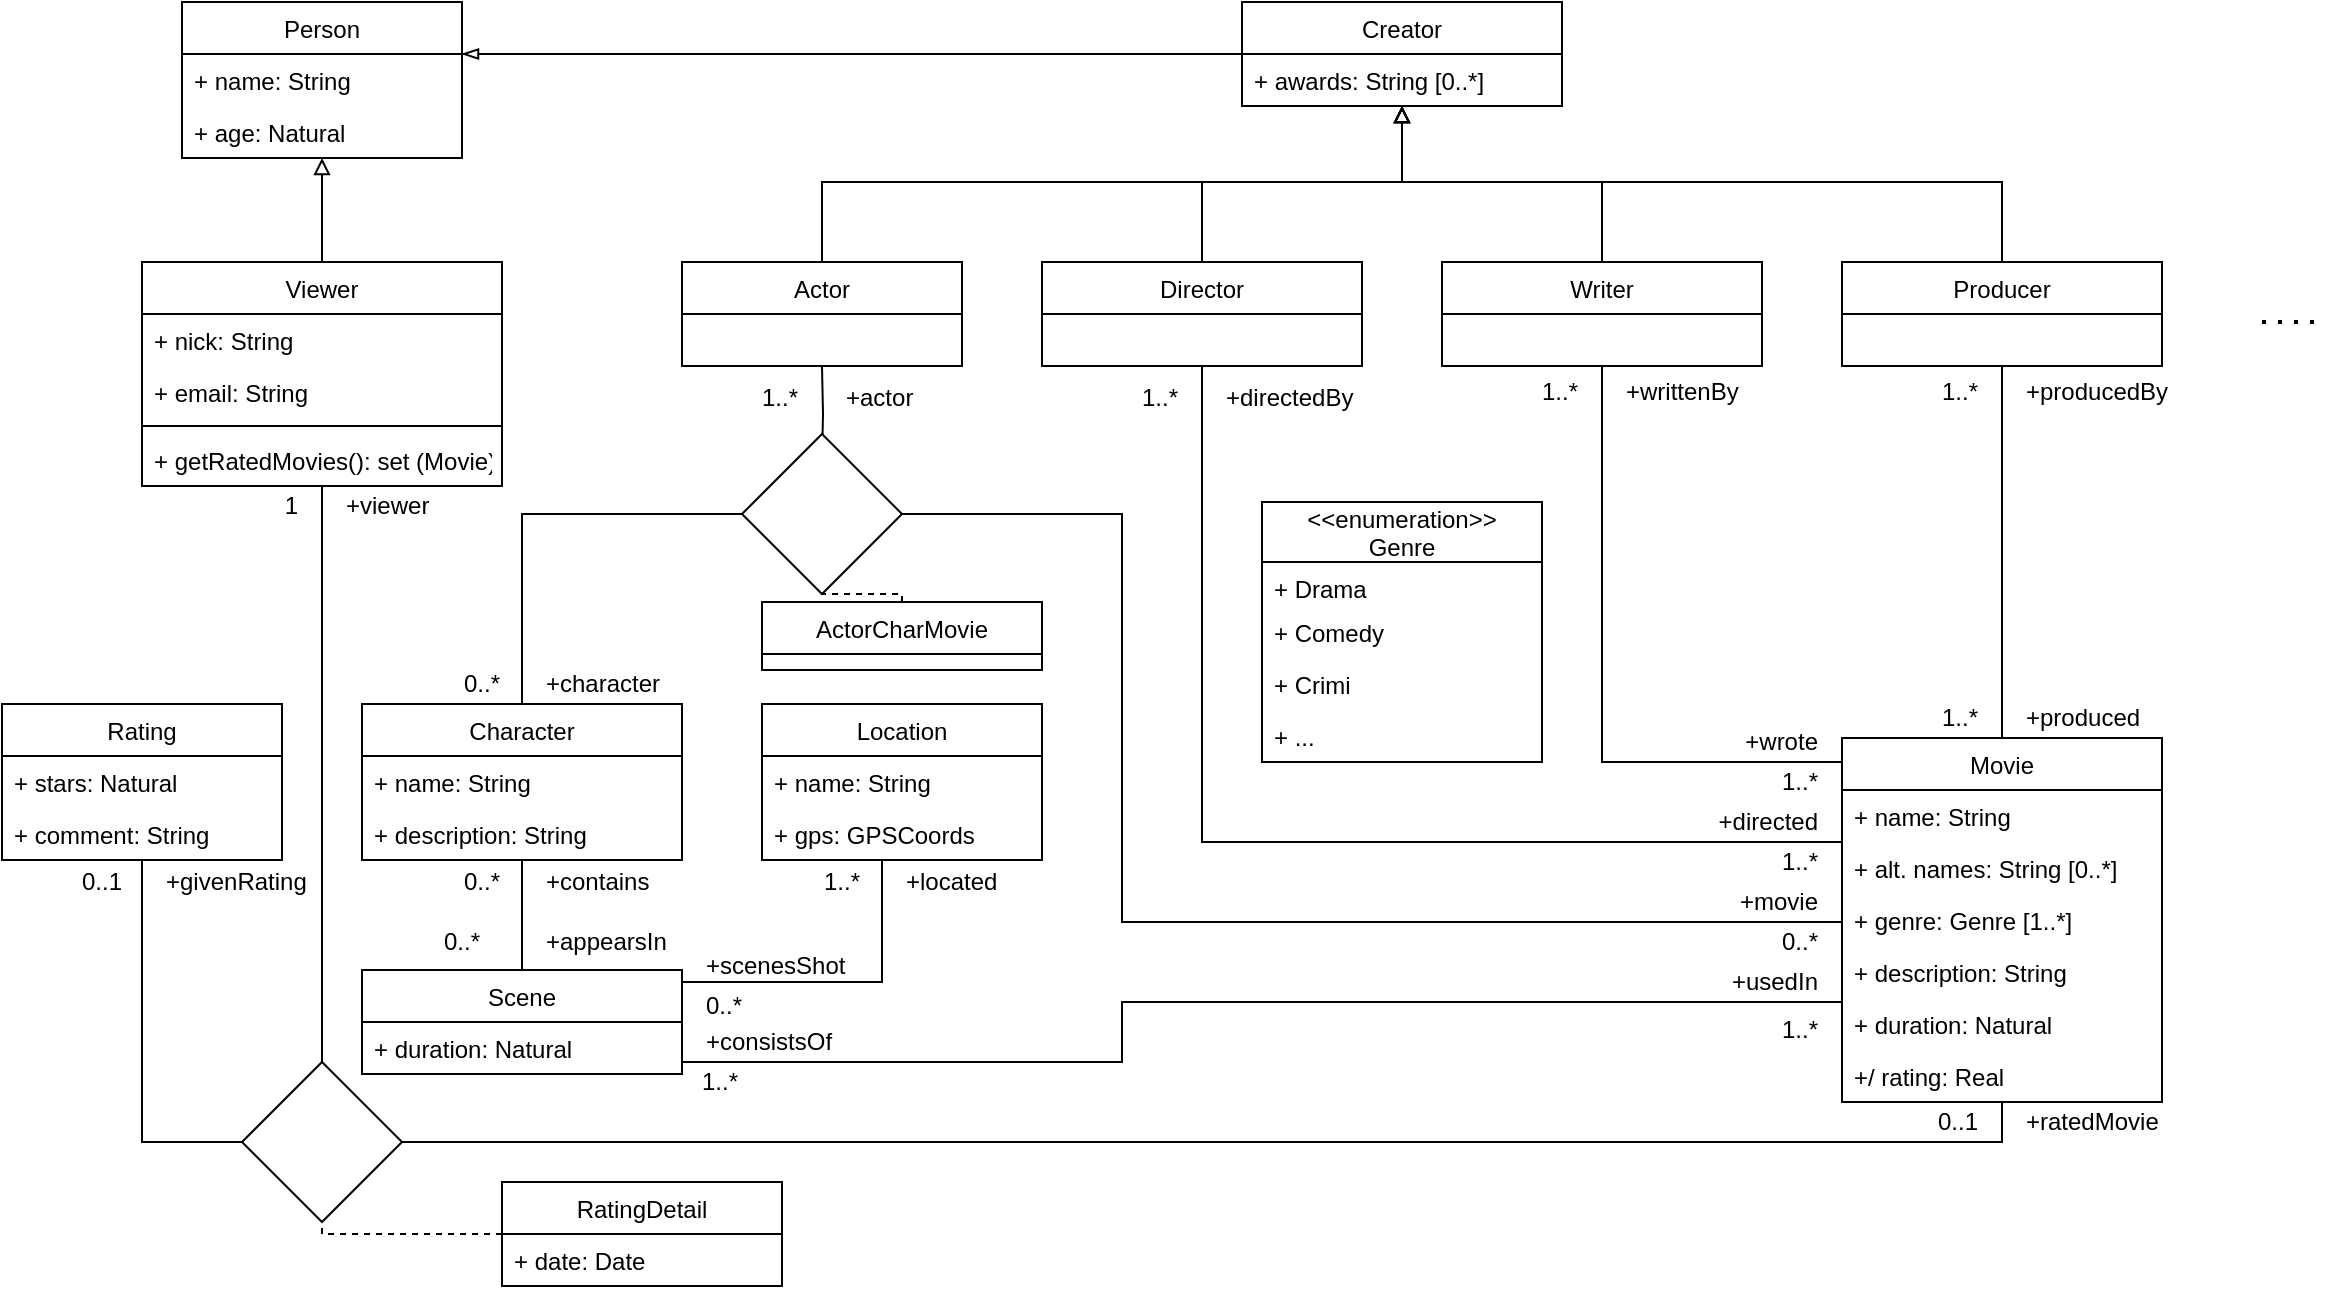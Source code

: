 <mxfile version="14.2.9" type="github">
  <diagram id="forrZlVinkErVvuftjlr" name="Page-1">
    <mxGraphModel dx="839" dy="800" grid="1" gridSize="10" guides="1" tooltips="1" connect="1" arrows="1" fold="1" page="0" pageScale="1" pageWidth="827" pageHeight="1169" math="0" shadow="0">
      <root>
        <mxCell id="0" />
        <mxCell id="1" parent="0" />
        <mxCell id="CUd4ERSumYVvFVeNrKB1-47" style="edgeStyle=orthogonalEdgeStyle;rounded=0;orthogonalLoop=1;jettySize=auto;html=1;endArrow=none;endFill=0;" parent="1" source="CUd4ERSumYVvFVeNrKB1-1" target="CUd4ERSumYVvFVeNrKB1-11" edge="1">
          <mxGeometry relative="1" as="geometry">
            <Array as="points">
              <mxPoint x="400" y="530" />
            </Array>
          </mxGeometry>
        </mxCell>
        <mxCell id="4eRHRDHzLOQZOBP3z0tU-2" style="edgeStyle=orthogonalEdgeStyle;rounded=0;orthogonalLoop=1;jettySize=auto;html=1;endArrow=none;endFill=0;" parent="1" source="CUd4ERSumYVvFVeNrKB1-1" target="CUd4ERSumYVvFVeNrKB1-24" edge="1">
          <mxGeometry relative="1" as="geometry" />
        </mxCell>
        <mxCell id="CUd4ERSumYVvFVeNrKB1-1" value="Movie" style="swimlane;fontStyle=0;childLayout=stackLayout;horizontal=1;startSize=26;fillColor=none;horizontalStack=0;resizeParent=1;resizeParentMax=0;resizeLast=0;collapsible=1;marginBottom=0;" parent="1" vertex="1">
          <mxGeometry x="720" y="478" width="160" height="182" as="geometry">
            <mxRectangle x="150" y="250" width="90" height="26" as="alternateBounds" />
          </mxGeometry>
        </mxCell>
        <mxCell id="CUd4ERSumYVvFVeNrKB1-2" value="+ name: String&#xa;" style="text;strokeColor=none;fillColor=none;align=left;verticalAlign=top;spacingLeft=4;spacingRight=4;overflow=hidden;rotatable=0;points=[[0,0.5],[1,0.5]];portConstraint=eastwest;" parent="CUd4ERSumYVvFVeNrKB1-1" vertex="1">
          <mxGeometry y="26" width="160" height="26" as="geometry" />
        </mxCell>
        <mxCell id="CUd4ERSumYVvFVeNrKB1-3" value="+ alt. names: String [0..*]" style="text;strokeColor=none;fillColor=none;align=left;verticalAlign=top;spacingLeft=4;spacingRight=4;overflow=hidden;rotatable=0;points=[[0,0.5],[1,0.5]];portConstraint=eastwest;" parent="CUd4ERSumYVvFVeNrKB1-1" vertex="1">
          <mxGeometry y="52" width="160" height="26" as="geometry" />
        </mxCell>
        <mxCell id="CUd4ERSumYVvFVeNrKB1-4" value="+ genre: Genre [1..*]" style="text;strokeColor=none;fillColor=none;align=left;verticalAlign=top;spacingLeft=4;spacingRight=4;overflow=hidden;rotatable=0;points=[[0,0.5],[1,0.5]];portConstraint=eastwest;" parent="CUd4ERSumYVvFVeNrKB1-1" vertex="1">
          <mxGeometry y="78" width="160" height="26" as="geometry" />
        </mxCell>
        <mxCell id="CUd4ERSumYVvFVeNrKB1-100" value="+ description: String" style="text;strokeColor=none;fillColor=none;align=left;verticalAlign=top;spacingLeft=4;spacingRight=4;overflow=hidden;rotatable=0;points=[[0,0.5],[1,0.5]];portConstraint=eastwest;" parent="CUd4ERSumYVvFVeNrKB1-1" vertex="1">
          <mxGeometry y="104" width="160" height="26" as="geometry" />
        </mxCell>
        <mxCell id="CUd4ERSumYVvFVeNrKB1-5" value="+ duration: Natural" style="text;strokeColor=none;fillColor=none;align=left;verticalAlign=top;spacingLeft=4;spacingRight=4;overflow=hidden;rotatable=0;points=[[0,0.5],[1,0.5]];portConstraint=eastwest;" parent="CUd4ERSumYVvFVeNrKB1-1" vertex="1">
          <mxGeometry y="130" width="160" height="26" as="geometry" />
        </mxCell>
        <mxCell id="yAoLsV8fK3IbsWBR9zx0-10" value="+/ rating: Real" style="text;strokeColor=none;fillColor=none;align=left;verticalAlign=top;spacingLeft=4;spacingRight=4;overflow=hidden;rotatable=0;points=[[0,0.5],[1,0.5]];portConstraint=eastwest;" vertex="1" parent="CUd4ERSumYVvFVeNrKB1-1">
          <mxGeometry y="156" width="160" height="26" as="geometry" />
        </mxCell>
        <mxCell id="4eRHRDHzLOQZOBP3z0tU-39" style="edgeStyle=orthogonalEdgeStyle;rounded=0;orthogonalLoop=1;jettySize=auto;html=1;startArrow=none;startFill=0;endArrow=blockThin;endFill=0;" parent="1" source="CUd4ERSumYVvFVeNrKB1-6" target="CUd4ERSumYVvFVeNrKB1-48" edge="1">
          <mxGeometry relative="1" as="geometry">
            <Array as="points">
              <mxPoint x="70" y="136" />
              <mxPoint x="70" y="136" />
            </Array>
          </mxGeometry>
        </mxCell>
        <mxCell id="CUd4ERSumYVvFVeNrKB1-6" value="Creator" style="swimlane;fontStyle=0;childLayout=stackLayout;horizontal=1;startSize=26;fillColor=none;horizontalStack=0;resizeParent=1;resizeParentMax=0;resizeLast=0;collapsible=1;marginBottom=0;" parent="1" vertex="1">
          <mxGeometry x="420" y="110" width="160" height="52" as="geometry" />
        </mxCell>
        <mxCell id="CUd4ERSumYVvFVeNrKB1-15" value="+ awards: String [0..*]" style="text;strokeColor=none;fillColor=none;align=left;verticalAlign=top;spacingLeft=4;spacingRight=4;overflow=hidden;rotatable=0;points=[[0,0.5],[1,0.5]];portConstraint=eastwest;" parent="CUd4ERSumYVvFVeNrKB1-6" vertex="1">
          <mxGeometry y="26" width="160" height="26" as="geometry" />
        </mxCell>
        <mxCell id="4eRHRDHzLOQZOBP3z0tU-41" style="edgeStyle=orthogonalEdgeStyle;rounded=0;orthogonalLoop=1;jettySize=auto;html=1;startArrow=none;startFill=0;endArrow=block;endFill=0;" parent="1" source="CUd4ERSumYVvFVeNrKB1-11" target="CUd4ERSumYVvFVeNrKB1-6" edge="1">
          <mxGeometry relative="1" as="geometry">
            <Array as="points">
              <mxPoint x="400" y="200" />
              <mxPoint x="500" y="200" />
            </Array>
          </mxGeometry>
        </mxCell>
        <mxCell id="CUd4ERSumYVvFVeNrKB1-11" value="Director" style="swimlane;fontStyle=0;childLayout=stackLayout;horizontal=1;startSize=26;fillColor=none;horizontalStack=0;resizeParent=1;resizeParentMax=0;resizeLast=0;collapsible=1;marginBottom=0;" parent="1" vertex="1">
          <mxGeometry x="320" y="240" width="160" height="52" as="geometry" />
        </mxCell>
        <mxCell id="CUd4ERSumYVvFVeNrKB1-54" style="edgeStyle=orthogonalEdgeStyle;rounded=0;orthogonalLoop=1;jettySize=auto;html=1;endArrow=block;endFill=0;" parent="1" source="CUd4ERSumYVvFVeNrKB1-16" target="CUd4ERSumYVvFVeNrKB1-6" edge="1">
          <mxGeometry relative="1" as="geometry">
            <Array as="points">
              <mxPoint x="210" y="200" />
              <mxPoint x="500" y="200" />
            </Array>
          </mxGeometry>
        </mxCell>
        <mxCell id="CUd4ERSumYVvFVeNrKB1-16" value="Actor" style="swimlane;fontStyle=0;childLayout=stackLayout;horizontal=1;startSize=26;fillColor=none;horizontalStack=0;resizeParent=1;resizeParentMax=0;resizeLast=0;collapsible=1;marginBottom=0;" parent="1" vertex="1">
          <mxGeometry x="140" y="240" width="140" height="52" as="geometry" />
        </mxCell>
        <mxCell id="CUd4ERSumYVvFVeNrKB1-42" style="edgeStyle=orthogonalEdgeStyle;rounded=0;orthogonalLoop=1;jettySize=auto;html=1;endArrow=block;endFill=0;" parent="1" source="CUd4ERSumYVvFVeNrKB1-20" target="CUd4ERSumYVvFVeNrKB1-6" edge="1">
          <mxGeometry relative="1" as="geometry">
            <Array as="points">
              <mxPoint x="600" y="200" />
              <mxPoint x="500" y="200" />
            </Array>
          </mxGeometry>
        </mxCell>
        <mxCell id="4eRHRDHzLOQZOBP3z0tU-3" style="edgeStyle=orthogonalEdgeStyle;rounded=0;orthogonalLoop=1;jettySize=auto;html=1;endArrow=none;endFill=0;" parent="1" source="CUd4ERSumYVvFVeNrKB1-20" target="CUd4ERSumYVvFVeNrKB1-1" edge="1">
          <mxGeometry relative="1" as="geometry">
            <Array as="points">
              <mxPoint x="600" y="490" />
            </Array>
          </mxGeometry>
        </mxCell>
        <mxCell id="CUd4ERSumYVvFVeNrKB1-20" value="Writer" style="swimlane;fontStyle=0;childLayout=stackLayout;horizontal=1;startSize=26;fillColor=none;horizontalStack=0;resizeParent=1;resizeParentMax=0;resizeLast=0;collapsible=1;marginBottom=0;" parent="1" vertex="1">
          <mxGeometry x="520" y="240" width="160" height="52" as="geometry" />
        </mxCell>
        <mxCell id="CUd4ERSumYVvFVeNrKB1-55" style="edgeStyle=orthogonalEdgeStyle;rounded=0;orthogonalLoop=1;jettySize=auto;html=1;endArrow=block;endFill=0;" parent="1" source="CUd4ERSumYVvFVeNrKB1-24" target="CUd4ERSumYVvFVeNrKB1-6" edge="1">
          <mxGeometry relative="1" as="geometry">
            <Array as="points">
              <mxPoint x="800" y="200" />
              <mxPoint x="500" y="200" />
            </Array>
          </mxGeometry>
        </mxCell>
        <mxCell id="CUd4ERSumYVvFVeNrKB1-24" value="Producer" style="swimlane;fontStyle=0;childLayout=stackLayout;horizontal=1;startSize=26;fillColor=none;horizontalStack=0;resizeParent=1;resizeParentMax=0;resizeLast=0;collapsible=1;marginBottom=0;" parent="1" vertex="1">
          <mxGeometry x="720" y="240" width="160" height="52" as="geometry" />
        </mxCell>
        <mxCell id="CUd4ERSumYVvFVeNrKB1-28" value="" style="endArrow=none;dashed=1;html=1;dashPattern=1 3;strokeWidth=2;" parent="1" edge="1">
          <mxGeometry width="50" height="50" relative="1" as="geometry">
            <mxPoint x="930" y="270" as="sourcePoint" />
            <mxPoint x="960" y="270" as="targetPoint" />
          </mxGeometry>
        </mxCell>
        <mxCell id="4eRHRDHzLOQZOBP3z0tU-4" style="edgeStyle=orthogonalEdgeStyle;rounded=0;orthogonalLoop=1;jettySize=auto;html=1;entryX=0;entryY=0.5;entryDx=0;entryDy=0;endArrow=none;endFill=0;" parent="1" source="CUd4ERSumYVvFVeNrKB1-31" target="4eRHRDHzLOQZOBP3z0tU-49" edge="1">
          <mxGeometry relative="1" as="geometry">
            <mxPoint x="180" y="380.04" as="targetPoint" />
            <Array as="points">
              <mxPoint x="60" y="366" />
            </Array>
          </mxGeometry>
        </mxCell>
        <mxCell id="CUd4ERSumYVvFVeNrKB1-31" value="Character" style="swimlane;fontStyle=0;childLayout=stackLayout;horizontal=1;startSize=26;fillColor=none;horizontalStack=0;resizeParent=1;resizeParentMax=0;resizeLast=0;collapsible=1;marginBottom=0;" parent="1" vertex="1">
          <mxGeometry x="-20" y="461" width="160" height="78" as="geometry" />
        </mxCell>
        <mxCell id="CUd4ERSumYVvFVeNrKB1-32" value="+ name: String" style="text;strokeColor=none;fillColor=none;align=left;verticalAlign=top;spacingLeft=4;spacingRight=4;overflow=hidden;rotatable=0;points=[[0,0.5],[1,0.5]];portConstraint=eastwest;" parent="CUd4ERSumYVvFVeNrKB1-31" vertex="1">
          <mxGeometry y="26" width="160" height="26" as="geometry" />
        </mxCell>
        <mxCell id="CUd4ERSumYVvFVeNrKB1-33" value="+ description: String" style="text;strokeColor=none;fillColor=none;align=left;verticalAlign=top;spacingLeft=4;spacingRight=4;overflow=hidden;rotatable=0;points=[[0,0.5],[1,0.5]];portConstraint=eastwest;" parent="CUd4ERSumYVvFVeNrKB1-31" vertex="1">
          <mxGeometry y="52" width="160" height="26" as="geometry" />
        </mxCell>
        <mxCell id="CUd4ERSumYVvFVeNrKB1-36" style="edgeStyle=orthogonalEdgeStyle;rounded=0;orthogonalLoop=1;jettySize=auto;html=1;endArrow=none;endFill=0;exitX=1;exitY=0.5;exitDx=0;exitDy=0;" parent="1" source="4eRHRDHzLOQZOBP3z0tU-49" target="CUd4ERSumYVvFVeNrKB1-1" edge="1">
          <mxGeometry relative="1" as="geometry">
            <mxPoint x="240.12" y="380" as="sourcePoint" />
            <mxPoint x="620" y="630" as="targetPoint" />
            <Array as="points">
              <mxPoint x="360" y="366" />
              <mxPoint x="360" y="570" />
            </Array>
          </mxGeometry>
        </mxCell>
        <mxCell id="CUd4ERSumYVvFVeNrKB1-37" style="edgeStyle=orthogonalEdgeStyle;rounded=0;orthogonalLoop=1;jettySize=auto;html=1;entryX=0.5;entryY=1;entryDx=0;entryDy=0;endArrow=none;endFill=0;" parent="1" target="CUd4ERSumYVvFVeNrKB1-16" edge="1">
          <mxGeometry relative="1" as="geometry">
            <mxPoint x="210" y="340" as="sourcePoint" />
          </mxGeometry>
        </mxCell>
        <mxCell id="CUd4ERSumYVvFVeNrKB1-48" value="Person" style="swimlane;fontStyle=0;childLayout=stackLayout;horizontal=1;startSize=26;fillColor=none;horizontalStack=0;resizeParent=1;resizeParentMax=0;resizeLast=0;collapsible=1;marginBottom=0;" parent="1" vertex="1">
          <mxGeometry x="-110" y="110" width="140" height="78" as="geometry" />
        </mxCell>
        <mxCell id="CUd4ERSumYVvFVeNrKB1-49" value="+ name: String" style="text;strokeColor=none;fillColor=none;align=left;verticalAlign=top;spacingLeft=4;spacingRight=4;overflow=hidden;rotatable=0;points=[[0,0.5],[1,0.5]];portConstraint=eastwest;" parent="CUd4ERSumYVvFVeNrKB1-48" vertex="1">
          <mxGeometry y="26" width="140" height="26" as="geometry" />
        </mxCell>
        <mxCell id="CUd4ERSumYVvFVeNrKB1-50" value="+ age: Natural" style="text;strokeColor=none;fillColor=none;align=left;verticalAlign=top;spacingLeft=4;spacingRight=4;overflow=hidden;rotatable=0;points=[[0,0.5],[1,0.5]];portConstraint=eastwest;" parent="CUd4ERSumYVvFVeNrKB1-48" vertex="1">
          <mxGeometry y="52" width="140" height="26" as="geometry" />
        </mxCell>
        <mxCell id="yAoLsV8fK3IbsWBR9zx0-8" style="edgeStyle=orthogonalEdgeStyle;rounded=0;orthogonalLoop=1;jettySize=auto;html=1;endArrow=block;endFill=0;" edge="1" parent="1" source="CUd4ERSumYVvFVeNrKB1-56" target="CUd4ERSumYVvFVeNrKB1-48">
          <mxGeometry relative="1" as="geometry" />
        </mxCell>
        <mxCell id="CUd4ERSumYVvFVeNrKB1-56" value="Viewer" style="swimlane;fontStyle=0;childLayout=stackLayout;horizontal=1;startSize=26;fillColor=none;horizontalStack=0;resizeParent=1;resizeParentMax=0;resizeLast=0;collapsible=1;marginBottom=0;" parent="1" vertex="1">
          <mxGeometry x="-130" y="240" width="180" height="112" as="geometry" />
        </mxCell>
        <mxCell id="CUd4ERSumYVvFVeNrKB1-57" value="+ nick: String" style="text;strokeColor=none;fillColor=none;align=left;verticalAlign=top;spacingLeft=4;spacingRight=4;overflow=hidden;rotatable=0;points=[[0,0.5],[1,0.5]];portConstraint=eastwest;" parent="CUd4ERSumYVvFVeNrKB1-56" vertex="1">
          <mxGeometry y="26" width="180" height="26" as="geometry" />
        </mxCell>
        <mxCell id="CUd4ERSumYVvFVeNrKB1-58" value="+ email: String" style="text;strokeColor=none;fillColor=none;align=left;verticalAlign=top;spacingLeft=4;spacingRight=4;overflow=hidden;rotatable=0;points=[[0,0.5],[1,0.5]];portConstraint=eastwest;" parent="CUd4ERSumYVvFVeNrKB1-56" vertex="1">
          <mxGeometry y="52" width="180" height="26" as="geometry" />
        </mxCell>
        <mxCell id="4eRHRDHzLOQZOBP3z0tU-43" value="" style="line;strokeWidth=1;fillColor=none;align=left;verticalAlign=middle;spacingTop=-1;spacingLeft=3;spacingRight=3;rotatable=0;labelPosition=right;points=[];portConstraint=eastwest;" parent="CUd4ERSumYVvFVeNrKB1-56" vertex="1">
          <mxGeometry y="78" width="180" height="8" as="geometry" />
        </mxCell>
        <mxCell id="4eRHRDHzLOQZOBP3z0tU-44" value="+ getRatedMovies(): set (Movie) " style="text;strokeColor=none;fillColor=none;align=left;verticalAlign=top;spacingLeft=4;spacingRight=4;overflow=hidden;rotatable=0;points=[[0,0.5],[1,0.5]];portConstraint=eastwest;" parent="CUd4ERSumYVvFVeNrKB1-56" vertex="1">
          <mxGeometry y="86" width="180" height="26" as="geometry" />
        </mxCell>
        <mxCell id="CUd4ERSumYVvFVeNrKB1-65" value="Rating" style="swimlane;fontStyle=0;childLayout=stackLayout;horizontal=1;startSize=26;fillColor=none;horizontalStack=0;resizeParent=1;resizeParentMax=0;resizeLast=0;collapsible=1;marginBottom=0;" parent="1" vertex="1">
          <mxGeometry x="-200" y="461" width="140" height="78" as="geometry" />
        </mxCell>
        <mxCell id="CUd4ERSumYVvFVeNrKB1-66" value="+ stars: Natural" style="text;strokeColor=none;fillColor=none;align=left;verticalAlign=top;spacingLeft=4;spacingRight=4;overflow=hidden;rotatable=0;points=[[0,0.5],[1,0.5]];portConstraint=eastwest;" parent="CUd4ERSumYVvFVeNrKB1-65" vertex="1">
          <mxGeometry y="26" width="140" height="26" as="geometry" />
        </mxCell>
        <mxCell id="CUd4ERSumYVvFVeNrKB1-67" value="+ comment: String" style="text;strokeColor=none;fillColor=none;align=left;verticalAlign=top;spacingLeft=4;spacingRight=4;overflow=hidden;rotatable=0;points=[[0,0.5],[1,0.5]];portConstraint=eastwest;" parent="CUd4ERSumYVvFVeNrKB1-65" vertex="1">
          <mxGeometry y="52" width="140" height="26" as="geometry" />
        </mxCell>
        <mxCell id="CUd4ERSumYVvFVeNrKB1-70" value="0..1" style="text;html=1;strokeColor=none;fillColor=none;align=center;verticalAlign=middle;whiteSpace=wrap;rounded=0;" parent="1" vertex="1">
          <mxGeometry x="-170" y="540" width="40" height="20" as="geometry" />
        </mxCell>
        <mxCell id="CUd4ERSumYVvFVeNrKB1-72" value="0..1" style="text;html=1;strokeColor=none;fillColor=none;align=right;verticalAlign=middle;whiteSpace=wrap;rounded=0;" parent="1" vertex="1">
          <mxGeometry x="750" y="660" width="40" height="20" as="geometry" />
        </mxCell>
        <mxCell id="CUd4ERSumYVvFVeNrKB1-73" value="1" style="text;html=1;strokeColor=none;fillColor=none;align=right;verticalAlign=middle;whiteSpace=wrap;rounded=0;" parent="1" vertex="1">
          <mxGeometry x="-90" y="352" width="40" height="20" as="geometry" />
        </mxCell>
        <mxCell id="CUd4ERSumYVvFVeNrKB1-75" value="&lt;div align=&quot;left&quot;&gt;+givenRating&lt;/div&gt;" style="text;html=1;strokeColor=none;fillColor=none;align=left;verticalAlign=middle;whiteSpace=wrap;rounded=0;" parent="1" vertex="1">
          <mxGeometry x="-120" y="540" width="40" height="20" as="geometry" />
        </mxCell>
        <mxCell id="CUd4ERSumYVvFVeNrKB1-76" value="0..*" style="text;html=1;strokeColor=none;fillColor=none;align=center;verticalAlign=middle;whiteSpace=wrap;rounded=0;" parent="1" vertex="1">
          <mxGeometry x="20" y="441" width="40" height="20" as="geometry" />
        </mxCell>
        <mxCell id="CUd4ERSumYVvFVeNrKB1-77" value="0..*" style="text;html=1;strokeColor=none;fillColor=none;align=right;verticalAlign=middle;whiteSpace=wrap;rounded=0;" parent="1" vertex="1">
          <mxGeometry x="670" y="570" width="40" height="20" as="geometry" />
        </mxCell>
        <mxCell id="CUd4ERSumYVvFVeNrKB1-78" value="1..*" style="text;html=1;strokeColor=none;fillColor=none;align=right;verticalAlign=middle;whiteSpace=wrap;rounded=0;" parent="1" vertex="1">
          <mxGeometry x="160" y="298" width="40" height="20" as="geometry" />
        </mxCell>
        <mxCell id="CUd4ERSumYVvFVeNrKB1-79" value="+actor" style="text;html=1;strokeColor=none;fillColor=none;align=left;verticalAlign=middle;whiteSpace=wrap;rounded=0;" parent="1" vertex="1">
          <mxGeometry x="220" y="298" width="40" height="20" as="geometry" />
        </mxCell>
        <mxCell id="CUd4ERSumYVvFVeNrKB1-80" value="1..*" style="text;html=1;strokeColor=none;fillColor=none;align=right;verticalAlign=middle;whiteSpace=wrap;rounded=0;" parent="1" vertex="1">
          <mxGeometry x="350" y="298" width="40" height="20" as="geometry" />
        </mxCell>
        <mxCell id="CUd4ERSumYVvFVeNrKB1-81" value="+directedBy" style="text;html=1;strokeColor=none;fillColor=none;align=left;verticalAlign=middle;whiteSpace=wrap;rounded=0;" parent="1" vertex="1">
          <mxGeometry x="410" y="298" width="40" height="20" as="geometry" />
        </mxCell>
        <mxCell id="CUd4ERSumYVvFVeNrKB1-82" value="1..*" style="text;html=1;strokeColor=none;fillColor=none;align=right;verticalAlign=middle;whiteSpace=wrap;rounded=0;" parent="1" vertex="1">
          <mxGeometry x="670" y="530" width="40" height="20" as="geometry" />
        </mxCell>
        <mxCell id="CUd4ERSumYVvFVeNrKB1-83" value="+directed" style="text;html=1;strokeColor=none;fillColor=none;align=right;verticalAlign=middle;whiteSpace=wrap;rounded=0;" parent="1" vertex="1">
          <mxGeometry x="670" y="510" width="40" height="20" as="geometry" />
        </mxCell>
        <mxCell id="CUd4ERSumYVvFVeNrKB1-84" value="1..*" style="text;html=1;strokeColor=none;fillColor=none;align=right;verticalAlign=middle;whiteSpace=wrap;rounded=0;" parent="1" vertex="1">
          <mxGeometry x="670" y="490" width="40" height="20" as="geometry" />
        </mxCell>
        <mxCell id="CUd4ERSumYVvFVeNrKB1-85" value="+produced" style="text;html=1;strokeColor=none;fillColor=none;align=left;verticalAlign=middle;whiteSpace=wrap;rounded=0;" parent="1" vertex="1">
          <mxGeometry x="810" y="458" width="40" height="20" as="geometry" />
        </mxCell>
        <mxCell id="CUd4ERSumYVvFVeNrKB1-86" value="+wrote" style="text;html=1;strokeColor=none;fillColor=none;align=right;verticalAlign=middle;whiteSpace=wrap;rounded=0;" parent="1" vertex="1">
          <mxGeometry x="670" y="470" width="40" height="20" as="geometry" />
        </mxCell>
        <mxCell id="CUd4ERSumYVvFVeNrKB1-87" value="1..*" style="text;html=1;strokeColor=none;fillColor=none;align=right;verticalAlign=middle;whiteSpace=wrap;rounded=0;" parent="1" vertex="1">
          <mxGeometry x="750" y="458" width="40" height="20" as="geometry" />
        </mxCell>
        <mxCell id="CUd4ERSumYVvFVeNrKB1-88" value="1..*" style="text;html=1;strokeColor=none;fillColor=none;align=right;verticalAlign=middle;whiteSpace=wrap;rounded=0;" parent="1" vertex="1">
          <mxGeometry x="550" y="295" width="40" height="20" as="geometry" />
        </mxCell>
        <mxCell id="CUd4ERSumYVvFVeNrKB1-89" value="&lt;div align=&quot;left&quot;&gt;+writtenBy&lt;/div&gt;" style="text;html=1;strokeColor=none;fillColor=none;align=left;verticalAlign=middle;whiteSpace=wrap;rounded=0;" parent="1" vertex="1">
          <mxGeometry x="610" y="295" width="40" height="20" as="geometry" />
        </mxCell>
        <mxCell id="CUd4ERSumYVvFVeNrKB1-90" value="1..*" style="text;html=1;strokeColor=none;fillColor=none;align=right;verticalAlign=middle;whiteSpace=wrap;rounded=0;" parent="1" vertex="1">
          <mxGeometry x="750" y="295" width="40" height="20" as="geometry" />
        </mxCell>
        <mxCell id="CUd4ERSumYVvFVeNrKB1-91" value="&lt;div align=&quot;left&quot;&gt;+producedBy&lt;/div&gt;" style="text;html=1;strokeColor=none;fillColor=none;align=left;verticalAlign=middle;whiteSpace=wrap;rounded=0;" parent="1" vertex="1">
          <mxGeometry x="810" y="295" width="40" height="20" as="geometry" />
        </mxCell>
        <mxCell id="CUd4ERSumYVvFVeNrKB1-92" value="+ratedMovie" style="text;html=1;strokeColor=none;fillColor=none;align=left;verticalAlign=middle;whiteSpace=wrap;rounded=0;" parent="1" vertex="1">
          <mxGeometry x="810" y="660" width="40" height="20" as="geometry" />
        </mxCell>
        <mxCell id="CUd4ERSumYVvFVeNrKB1-93" value="+viewer" style="text;html=1;strokeColor=none;fillColor=none;align=left;verticalAlign=middle;whiteSpace=wrap;rounded=0;" parent="1" vertex="1">
          <mxGeometry x="-30" y="352" width="40" height="20" as="geometry" />
        </mxCell>
        <mxCell id="CUd4ERSumYVvFVeNrKB1-101" style="edgeStyle=orthogonalEdgeStyle;rounded=0;orthogonalLoop=1;jettySize=auto;html=1;endArrow=none;endFill=0;strokeColor=#000000;" parent="1" source="CUd4ERSumYVvFVeNrKB1-94" target="CUd4ERSumYVvFVeNrKB1-1" edge="1">
          <mxGeometry relative="1" as="geometry">
            <Array as="points">
              <mxPoint x="800" y="680" />
            </Array>
          </mxGeometry>
        </mxCell>
        <mxCell id="CUd4ERSumYVvFVeNrKB1-102" style="edgeStyle=orthogonalEdgeStyle;rounded=0;orthogonalLoop=1;jettySize=auto;html=1;endArrow=none;endFill=0;strokeColor=#000000;" parent="1" source="CUd4ERSumYVvFVeNrKB1-94" target="CUd4ERSumYVvFVeNrKB1-65" edge="1">
          <mxGeometry relative="1" as="geometry">
            <Array as="points">
              <mxPoint x="-130" y="680" />
            </Array>
          </mxGeometry>
        </mxCell>
        <mxCell id="CUd4ERSumYVvFVeNrKB1-103" style="edgeStyle=orthogonalEdgeStyle;rounded=0;orthogonalLoop=1;jettySize=auto;html=1;endArrow=none;endFill=0;strokeColor=#000000;" parent="1" source="CUd4ERSumYVvFVeNrKB1-94" target="CUd4ERSumYVvFVeNrKB1-56" edge="1">
          <mxGeometry relative="1" as="geometry">
            <Array as="points">
              <mxPoint x="-40" y="410" />
              <mxPoint x="-40" y="410" />
            </Array>
          </mxGeometry>
        </mxCell>
        <mxCell id="CUd4ERSumYVvFVeNrKB1-94" value="" style="rhombus;whiteSpace=wrap;html=1;align=left;" parent="1" vertex="1">
          <mxGeometry x="-80" y="640" width="80" height="80" as="geometry" />
        </mxCell>
        <mxCell id="CUd4ERSumYVvFVeNrKB1-99" style="edgeStyle=orthogonalEdgeStyle;rounded=0;orthogonalLoop=1;jettySize=auto;html=1;endArrow=none;endFill=0;dashed=1;" parent="1" source="CUd4ERSumYVvFVeNrKB1-95" target="CUd4ERSumYVvFVeNrKB1-94" edge="1">
          <mxGeometry relative="1" as="geometry">
            <Array as="points">
              <mxPoint x="-40" y="726" />
            </Array>
          </mxGeometry>
        </mxCell>
        <mxCell id="CUd4ERSumYVvFVeNrKB1-95" value="RatingDetail" style="swimlane;fontStyle=0;childLayout=stackLayout;horizontal=1;startSize=26;fillColor=none;horizontalStack=0;resizeParent=1;resizeParentMax=0;resizeLast=0;collapsible=1;marginBottom=0;align=center;" parent="1" vertex="1">
          <mxGeometry x="50" y="700" width="140" height="52" as="geometry" />
        </mxCell>
        <mxCell id="CUd4ERSumYVvFVeNrKB1-96" value="+ date: Date" style="text;strokeColor=none;fillColor=none;align=left;verticalAlign=top;spacingLeft=4;spacingRight=4;overflow=hidden;rotatable=0;points=[[0,0.5],[1,0.5]];portConstraint=eastwest;" parent="CUd4ERSumYVvFVeNrKB1-95" vertex="1">
          <mxGeometry y="26" width="140" height="26" as="geometry" />
        </mxCell>
        <mxCell id="4eRHRDHzLOQZOBP3z0tU-13" style="edgeStyle=orthogonalEdgeStyle;rounded=0;orthogonalLoop=1;jettySize=auto;html=1;endArrow=none;endFill=0;" parent="1" source="4eRHRDHzLOQZOBP3z0tU-8" target="CUd4ERSumYVvFVeNrKB1-31" edge="1">
          <mxGeometry relative="1" as="geometry" />
        </mxCell>
        <mxCell id="4eRHRDHzLOQZOBP3z0tU-35" style="edgeStyle=orthogonalEdgeStyle;rounded=0;orthogonalLoop=1;jettySize=auto;html=1;startArrow=none;startFill=0;endArrow=none;endFill=0;exitX=0.25;exitY=0;exitDx=0;exitDy=0;" parent="1" source="4eRHRDHzLOQZOBP3z0tU-25" target="CUd4ERSumYVvFVeNrKB1-1" edge="1">
          <mxGeometry relative="1" as="geometry">
            <Array as="points">
              <mxPoint x="360" y="640" />
              <mxPoint x="360" y="610" />
            </Array>
          </mxGeometry>
        </mxCell>
        <mxCell id="4eRHRDHzLOQZOBP3z0tU-8" value="Scene" style="swimlane;fontStyle=0;childLayout=stackLayout;horizontal=1;startSize=26;fillColor=none;horizontalStack=0;resizeParent=1;resizeParentMax=0;resizeLast=0;collapsible=1;marginBottom=0;" parent="1" vertex="1">
          <mxGeometry x="-20" y="594" width="160" height="52" as="geometry" />
        </mxCell>
        <mxCell id="4eRHRDHzLOQZOBP3z0tU-9" value="+ duration: Natural" style="text;strokeColor=none;fillColor=none;align=left;verticalAlign=top;spacingLeft=4;spacingRight=4;overflow=hidden;rotatable=0;points=[[0,0.5],[1,0.5]];portConstraint=eastwest;" parent="4eRHRDHzLOQZOBP3z0tU-8" vertex="1">
          <mxGeometry y="26" width="160" height="26" as="geometry" />
        </mxCell>
        <mxCell id="4eRHRDHzLOQZOBP3z0tU-15" value="0..*" style="text;html=1;strokeColor=none;fillColor=none;align=center;verticalAlign=middle;whiteSpace=wrap;rounded=0;" parent="1" vertex="1">
          <mxGeometry x="10" y="570" width="40" height="20" as="geometry" />
        </mxCell>
        <mxCell id="4eRHRDHzLOQZOBP3z0tU-16" value="&lt;div&gt;+appearsIn&lt;br&gt;&lt;/div&gt;" style="text;html=1;strokeColor=none;fillColor=none;align=left;verticalAlign=middle;whiteSpace=wrap;rounded=0;" parent="1" vertex="1">
          <mxGeometry x="70" y="570" width="40" height="20" as="geometry" />
        </mxCell>
        <mxCell id="4eRHRDHzLOQZOBP3z0tU-17" value="0..*" style="text;html=1;strokeColor=none;fillColor=none;align=center;verticalAlign=middle;whiteSpace=wrap;rounded=0;" parent="1" vertex="1">
          <mxGeometry x="20" y="540" width="40" height="20" as="geometry" />
        </mxCell>
        <mxCell id="4eRHRDHzLOQZOBP3z0tU-18" value="&lt;div align=&quot;left&quot;&gt;+contains&lt;/div&gt;" style="text;html=1;strokeColor=none;fillColor=none;align=left;verticalAlign=middle;whiteSpace=wrap;rounded=0;" parent="1" vertex="1">
          <mxGeometry x="70" y="540" width="40" height="20" as="geometry" />
        </mxCell>
        <mxCell id="4eRHRDHzLOQZOBP3z0tU-23" style="edgeStyle=orthogonalEdgeStyle;rounded=0;orthogonalLoop=1;jettySize=auto;html=1;endArrow=none;endFill=0;" parent="1" source="4eRHRDHzLOQZOBP3z0tU-19" target="4eRHRDHzLOQZOBP3z0tU-8" edge="1">
          <mxGeometry relative="1" as="geometry">
            <Array as="points">
              <mxPoint x="240" y="600" />
            </Array>
          </mxGeometry>
        </mxCell>
        <mxCell id="4eRHRDHzLOQZOBP3z0tU-19" value="Location" style="swimlane;fontStyle=0;childLayout=stackLayout;horizontal=1;startSize=26;fillColor=none;horizontalStack=0;resizeParent=1;resizeParentMax=0;resizeLast=0;collapsible=1;marginBottom=0;align=center;" parent="1" vertex="1">
          <mxGeometry x="180" y="461" width="140" height="78" as="geometry" />
        </mxCell>
        <mxCell id="4eRHRDHzLOQZOBP3z0tU-20" value="+ name: String" style="text;strokeColor=none;fillColor=none;align=left;verticalAlign=top;spacingLeft=4;spacingRight=4;overflow=hidden;rotatable=0;points=[[0,0.5],[1,0.5]];portConstraint=eastwest;" parent="4eRHRDHzLOQZOBP3z0tU-19" vertex="1">
          <mxGeometry y="26" width="140" height="26" as="geometry" />
        </mxCell>
        <mxCell id="4eRHRDHzLOQZOBP3z0tU-21" value="+ gps: GPSCoords" style="text;strokeColor=none;fillColor=none;align=left;verticalAlign=top;spacingLeft=4;spacingRight=4;overflow=hidden;rotatable=0;points=[[0,0.5],[1,0.5]];portConstraint=eastwest;" parent="4eRHRDHzLOQZOBP3z0tU-19" vertex="1">
          <mxGeometry y="52" width="140" height="26" as="geometry" />
        </mxCell>
        <mxCell id="4eRHRDHzLOQZOBP3z0tU-24" value="1..*" style="text;html=1;strokeColor=none;fillColor=none;align=right;verticalAlign=middle;whiteSpace=wrap;rounded=0;" parent="1" vertex="1">
          <mxGeometry x="670" y="614" width="40" height="20" as="geometry" />
        </mxCell>
        <mxCell id="4eRHRDHzLOQZOBP3z0tU-25" value="1..*" style="text;html=1;strokeColor=none;fillColor=none;align=right;verticalAlign=middle;whiteSpace=wrap;rounded=0;rotation=0;" parent="1" vertex="1">
          <mxGeometry x="130" y="640" width="40" height="20" as="geometry" />
        </mxCell>
        <mxCell id="4eRHRDHzLOQZOBP3z0tU-26" value="&lt;div align=&quot;left&quot;&gt;+consistsOf&lt;/div&gt;" style="text;html=1;strokeColor=none;fillColor=none;align=left;verticalAlign=middle;whiteSpace=wrap;rounded=0;" parent="1" vertex="1">
          <mxGeometry x="150" y="620" width="100" height="20" as="geometry" />
        </mxCell>
        <mxCell id="4eRHRDHzLOQZOBP3z0tU-27" value="1..*" style="text;html=1;strokeColor=none;fillColor=none;align=center;verticalAlign=middle;whiteSpace=wrap;rounded=0;" parent="1" vertex="1">
          <mxGeometry x="200" y="540" width="40" height="20" as="geometry" />
        </mxCell>
        <mxCell id="4eRHRDHzLOQZOBP3z0tU-28" value="&lt;div align=&quot;left&quot;&gt;+located&lt;/div&gt;" style="text;html=1;strokeColor=none;fillColor=none;align=left;verticalAlign=middle;whiteSpace=wrap;rounded=0;" parent="1" vertex="1">
          <mxGeometry x="250" y="540" width="40" height="20" as="geometry" />
        </mxCell>
        <mxCell id="4eRHRDHzLOQZOBP3z0tU-29" value="&lt;div align=&quot;left&quot;&gt;0..*&lt;/div&gt;" style="text;html=1;strokeColor=none;fillColor=none;align=left;verticalAlign=middle;whiteSpace=wrap;rounded=0;" parent="1" vertex="1">
          <mxGeometry x="150" y="602" width="40" height="20" as="geometry" />
        </mxCell>
        <mxCell id="4eRHRDHzLOQZOBP3z0tU-30" value="&lt;div align=&quot;left&quot;&gt;+scenesShot&lt;/div&gt;" style="text;html=1;strokeColor=none;fillColor=none;align=left;verticalAlign=middle;whiteSpace=wrap;rounded=0;" parent="1" vertex="1">
          <mxGeometry x="150" y="582" width="40" height="20" as="geometry" />
        </mxCell>
        <mxCell id="4eRHRDHzLOQZOBP3z0tU-31" value="&lt;div align=&quot;right&quot;&gt;+usedIn&lt;/div&gt;" style="text;html=1;strokeColor=none;fillColor=none;align=right;verticalAlign=middle;whiteSpace=wrap;rounded=0;" parent="1" vertex="1">
          <mxGeometry x="670" y="590" width="40" height="20" as="geometry" />
        </mxCell>
        <mxCell id="4eRHRDHzLOQZOBP3z0tU-47" value="+movie" style="text;html=1;strokeColor=none;fillColor=none;align=right;verticalAlign=middle;whiteSpace=wrap;rounded=0;" parent="1" vertex="1">
          <mxGeometry x="670" y="550" width="40" height="20" as="geometry" />
        </mxCell>
        <mxCell id="4eRHRDHzLOQZOBP3z0tU-48" value="+character" style="text;html=1;strokeColor=none;fillColor=none;align=left;verticalAlign=middle;whiteSpace=wrap;rounded=0;" parent="1" vertex="1">
          <mxGeometry x="70" y="441" width="40" height="20" as="geometry" />
        </mxCell>
        <mxCell id="4eRHRDHzLOQZOBP3z0tU-49" value="" style="rhombus;whiteSpace=wrap;html=1;align=right;" parent="1" vertex="1">
          <mxGeometry x="170" y="326" width="80" height="80" as="geometry" />
        </mxCell>
        <mxCell id="yAoLsV8fK3IbsWBR9zx0-9" style="edgeStyle=orthogonalEdgeStyle;rounded=0;orthogonalLoop=1;jettySize=auto;html=1;endArrow=none;endFill=0;dashed=1;entryX=0.5;entryY=1;entryDx=0;entryDy=0;" edge="1" parent="1" source="yAoLsV8fK3IbsWBR9zx0-2" target="4eRHRDHzLOQZOBP3z0tU-49">
          <mxGeometry relative="1" as="geometry">
            <Array as="points">
              <mxPoint x="250" y="406" />
            </Array>
          </mxGeometry>
        </mxCell>
        <mxCell id="yAoLsV8fK3IbsWBR9zx0-2" value="ActorCharMovie" style="swimlane;fontStyle=0;childLayout=stackLayout;horizontal=1;startSize=26;fillColor=none;horizontalStack=0;resizeParent=1;resizeParentMax=0;resizeLast=0;collapsible=1;marginBottom=0;" vertex="1" parent="1">
          <mxGeometry x="180" y="410" width="140" height="34" as="geometry" />
        </mxCell>
        <mxCell id="yAoLsV8fK3IbsWBR9zx0-11" value="&lt;&lt;enumeration&gt;&gt;&#xa;Genre" style="swimlane;fontStyle=0;childLayout=stackLayout;horizontal=1;startSize=30;fillColor=none;horizontalStack=0;resizeParent=1;resizeParentMax=0;resizeLast=0;collapsible=1;marginBottom=0;" vertex="1" parent="1">
          <mxGeometry x="430" y="360" width="140" height="130" as="geometry" />
        </mxCell>
        <mxCell id="yAoLsV8fK3IbsWBR9zx0-12" value="+ Drama" style="text;strokeColor=none;fillColor=none;align=left;verticalAlign=top;spacingLeft=4;spacingRight=4;overflow=hidden;rotatable=0;points=[[0,0.5],[1,0.5]];portConstraint=eastwest;" vertex="1" parent="yAoLsV8fK3IbsWBR9zx0-11">
          <mxGeometry y="30" width="140" height="22" as="geometry" />
        </mxCell>
        <mxCell id="yAoLsV8fK3IbsWBR9zx0-13" value="+ Comedy" style="text;strokeColor=none;fillColor=none;align=left;verticalAlign=top;spacingLeft=4;spacingRight=4;overflow=hidden;rotatable=0;points=[[0,0.5],[1,0.5]];portConstraint=eastwest;" vertex="1" parent="yAoLsV8fK3IbsWBR9zx0-11">
          <mxGeometry y="52" width="140" height="26" as="geometry" />
        </mxCell>
        <mxCell id="yAoLsV8fK3IbsWBR9zx0-14" value="+ Crimi" style="text;strokeColor=none;fillColor=none;align=left;verticalAlign=top;spacingLeft=4;spacingRight=4;overflow=hidden;rotatable=0;points=[[0,0.5],[1,0.5]];portConstraint=eastwest;" vertex="1" parent="yAoLsV8fK3IbsWBR9zx0-11">
          <mxGeometry y="78" width="140" height="26" as="geometry" />
        </mxCell>
        <mxCell id="yAoLsV8fK3IbsWBR9zx0-16" value="+ ..." style="text;strokeColor=none;fillColor=none;align=left;verticalAlign=top;spacingLeft=4;spacingRight=4;overflow=hidden;rotatable=0;points=[[0,0.5],[1,0.5]];portConstraint=eastwest;" vertex="1" parent="yAoLsV8fK3IbsWBR9zx0-11">
          <mxGeometry y="104" width="140" height="26" as="geometry" />
        </mxCell>
      </root>
    </mxGraphModel>
  </diagram>
</mxfile>
